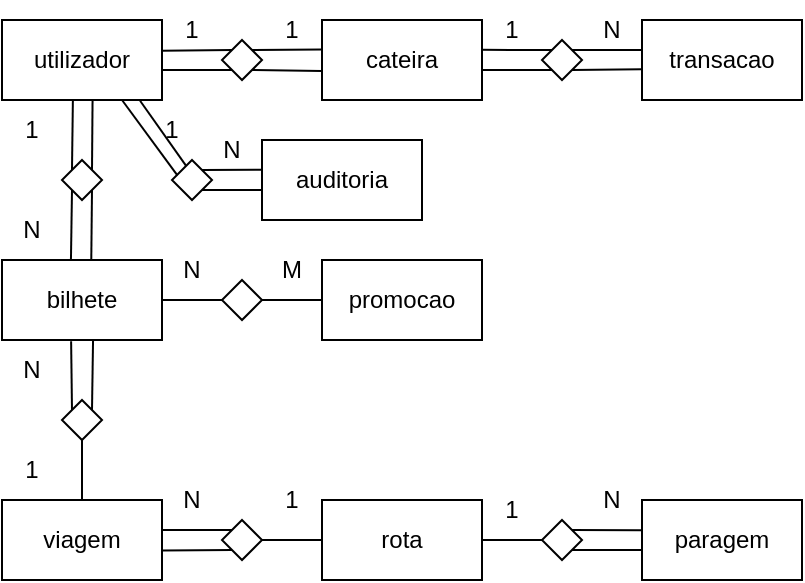 <mxfile version="26.2.13">
  <diagram name="Page-1" id="t8PvOND944dqul4i6CPB">
    <mxGraphModel dx="823" dy="433" grid="1" gridSize="10" guides="1" tooltips="1" connect="1" arrows="1" fold="1" page="1" pageScale="1" pageWidth="850" pageHeight="1100" math="0" shadow="0">
      <root>
        <mxCell id="0" />
        <mxCell id="1" parent="0" />
        <mxCell id="dL_HrJLzAOHMBgIEjAsB-1" value="utilizador" style="rounded=0;whiteSpace=wrap;html=1;" vertex="1" parent="1">
          <mxGeometry x="120" y="120" width="80" height="40" as="geometry" />
        </mxCell>
        <mxCell id="dL_HrJLzAOHMBgIEjAsB-3" value="auditoria" style="rounded=0;whiteSpace=wrap;html=1;" vertex="1" parent="1">
          <mxGeometry x="250" y="180" width="80" height="40" as="geometry" />
        </mxCell>
        <mxCell id="dL_HrJLzAOHMBgIEjAsB-4" value="bilhete" style="rounded=0;whiteSpace=wrap;html=1;" vertex="1" parent="1">
          <mxGeometry x="120" y="240" width="80" height="40" as="geometry" />
        </mxCell>
        <mxCell id="dL_HrJLzAOHMBgIEjAsB-5" value="viagem" style="rounded=0;whiteSpace=wrap;html=1;" vertex="1" parent="1">
          <mxGeometry x="120" y="360" width="80" height="40" as="geometry" />
        </mxCell>
        <mxCell id="dL_HrJLzAOHMBgIEjAsB-6" value="rota" style="rounded=0;whiteSpace=wrap;html=1;" vertex="1" parent="1">
          <mxGeometry x="280" y="360" width="80" height="40" as="geometry" />
        </mxCell>
        <mxCell id="dL_HrJLzAOHMBgIEjAsB-7" value="paragem" style="rounded=0;whiteSpace=wrap;html=1;" vertex="1" parent="1">
          <mxGeometry x="440" y="360" width="80" height="40" as="geometry" />
        </mxCell>
        <mxCell id="dL_HrJLzAOHMBgIEjAsB-8" value="promocao" style="rounded=0;whiteSpace=wrap;html=1;" vertex="1" parent="1">
          <mxGeometry x="280" y="240" width="80" height="40" as="geometry" />
        </mxCell>
        <mxCell id="dL_HrJLzAOHMBgIEjAsB-9" value="cateira" style="rounded=0;whiteSpace=wrap;html=1;" vertex="1" parent="1">
          <mxGeometry x="280" y="120" width="80" height="40" as="geometry" />
        </mxCell>
        <mxCell id="dL_HrJLzAOHMBgIEjAsB-10" value="" style="rhombus;whiteSpace=wrap;html=1;" vertex="1" parent="1">
          <mxGeometry x="230" y="130" width="20" height="20" as="geometry" />
        </mxCell>
        <mxCell id="dL_HrJLzAOHMBgIEjAsB-12" value="" style="rhombus;whiteSpace=wrap;html=1;" vertex="1" parent="1">
          <mxGeometry x="230" y="370" width="20" height="20" as="geometry" />
        </mxCell>
        <mxCell id="dL_HrJLzAOHMBgIEjAsB-13" value="" style="rhombus;whiteSpace=wrap;html=1;" vertex="1" parent="1">
          <mxGeometry x="150" y="310" width="20" height="20" as="geometry" />
        </mxCell>
        <mxCell id="dL_HrJLzAOHMBgIEjAsB-14" value="" style="rhombus;whiteSpace=wrap;html=1;" vertex="1" parent="1">
          <mxGeometry x="150" y="190" width="20" height="20" as="geometry" />
        </mxCell>
        <mxCell id="dL_HrJLzAOHMBgIEjAsB-15" value="" style="rhombus;whiteSpace=wrap;html=1;" vertex="1" parent="1">
          <mxGeometry x="230" y="250" width="20" height="20" as="geometry" />
        </mxCell>
        <mxCell id="dL_HrJLzAOHMBgIEjAsB-16" value="" style="endArrow=none;html=1;rounded=0;entryX=0;entryY=1;entryDx=0;entryDy=0;" edge="1" parent="1" target="dL_HrJLzAOHMBgIEjAsB-10">
          <mxGeometry width="50" height="50" relative="1" as="geometry">
            <mxPoint x="200" y="145" as="sourcePoint" />
            <mxPoint x="230" y="160" as="targetPoint" />
          </mxGeometry>
        </mxCell>
        <mxCell id="dL_HrJLzAOHMBgIEjAsB-17" value="" style="endArrow=none;html=1;rounded=0;entryX=0;entryY=0;entryDx=0;entryDy=0;exitX=0.995;exitY=0.383;exitDx=0;exitDy=0;exitPerimeter=0;" edge="1" parent="1" source="dL_HrJLzAOHMBgIEjAsB-1" target="dL_HrJLzAOHMBgIEjAsB-10">
          <mxGeometry width="50" height="50" relative="1" as="geometry">
            <mxPoint x="213" y="120" as="sourcePoint" />
            <mxPoint x="270" y="119" as="targetPoint" />
          </mxGeometry>
        </mxCell>
        <mxCell id="dL_HrJLzAOHMBgIEjAsB-18" value="" style="endArrow=none;html=1;rounded=0;entryX=-0.002;entryY=0.636;entryDx=0;entryDy=0;exitX=1;exitY=1;exitDx=0;exitDy=0;entryPerimeter=0;" edge="1" parent="1" source="dL_HrJLzAOHMBgIEjAsB-10" target="dL_HrJLzAOHMBgIEjAsB-9">
          <mxGeometry width="50" height="50" relative="1" as="geometry">
            <mxPoint x="265" y="170" as="sourcePoint" />
            <mxPoint x="320" y="170" as="targetPoint" />
          </mxGeometry>
        </mxCell>
        <mxCell id="dL_HrJLzAOHMBgIEjAsB-19" value="" style="endArrow=none;html=1;rounded=0;entryX=-0.002;entryY=0.369;entryDx=0;entryDy=0;exitX=1;exitY=0;exitDx=0;exitDy=0;entryPerimeter=0;" edge="1" parent="1" source="dL_HrJLzAOHMBgIEjAsB-10" target="dL_HrJLzAOHMBgIEjAsB-9">
          <mxGeometry width="50" height="50" relative="1" as="geometry">
            <mxPoint x="265" y="130" as="sourcePoint" />
            <mxPoint x="320" y="130" as="targetPoint" />
          </mxGeometry>
        </mxCell>
        <mxCell id="dL_HrJLzAOHMBgIEjAsB-20" value="1" style="text;html=1;align=center;verticalAlign=middle;whiteSpace=wrap;rounded=0;" vertex="1" parent="1">
          <mxGeometry x="200" y="110" width="30" height="30" as="geometry" />
        </mxCell>
        <mxCell id="dL_HrJLzAOHMBgIEjAsB-22" value="1" style="text;html=1;align=center;verticalAlign=middle;whiteSpace=wrap;rounded=0;" vertex="1" parent="1">
          <mxGeometry x="250" y="110" width="30" height="30" as="geometry" />
        </mxCell>
        <mxCell id="dL_HrJLzAOHMBgIEjAsB-24" value="" style="endArrow=none;html=1;rounded=0;entryX=0.566;entryY=0.999;entryDx=0;entryDy=0;exitX=1;exitY=0;exitDx=0;exitDy=0;entryPerimeter=0;" edge="1" parent="1" source="dL_HrJLzAOHMBgIEjAsB-14" target="dL_HrJLzAOHMBgIEjAsB-1">
          <mxGeometry width="50" height="50" relative="1" as="geometry">
            <mxPoint x="180" y="190" as="sourcePoint" />
            <mxPoint x="215" y="190" as="targetPoint" />
          </mxGeometry>
        </mxCell>
        <mxCell id="dL_HrJLzAOHMBgIEjAsB-25" value="" style="endArrow=none;html=1;rounded=0;exitX=0;exitY=0;exitDx=0;exitDy=0;entryX=0.443;entryY=0.995;entryDx=0;entryDy=0;entryPerimeter=0;" edge="1" parent="1" source="dL_HrJLzAOHMBgIEjAsB-14" target="dL_HrJLzAOHMBgIEjAsB-1">
          <mxGeometry width="50" height="50" relative="1" as="geometry">
            <mxPoint x="140" y="200" as="sourcePoint" />
            <mxPoint x="155" y="180" as="targetPoint" />
          </mxGeometry>
        </mxCell>
        <mxCell id="dL_HrJLzAOHMBgIEjAsB-26" value="" style="endArrow=none;html=1;rounded=0;entryX=1;entryY=1;entryDx=0;entryDy=0;exitX=0.558;exitY=-0.009;exitDx=0;exitDy=0;exitPerimeter=0;" edge="1" parent="1" source="dL_HrJLzAOHMBgIEjAsB-4" target="dL_HrJLzAOHMBgIEjAsB-14">
          <mxGeometry width="50" height="50" relative="1" as="geometry">
            <mxPoint x="190" y="235" as="sourcePoint" />
            <mxPoint x="190" y="200" as="targetPoint" />
          </mxGeometry>
        </mxCell>
        <mxCell id="dL_HrJLzAOHMBgIEjAsB-27" value="" style="endArrow=none;html=1;rounded=0;entryX=0;entryY=1;entryDx=0;entryDy=0;exitX=0.431;exitY=-0.009;exitDx=0;exitDy=0;exitPerimeter=0;" edge="1" parent="1" source="dL_HrJLzAOHMBgIEjAsB-4" target="dL_HrJLzAOHMBgIEjAsB-14">
          <mxGeometry width="50" height="50" relative="1" as="geometry">
            <mxPoint x="140" y="237.5" as="sourcePoint" />
            <mxPoint x="140" y="202.5" as="targetPoint" />
          </mxGeometry>
        </mxCell>
        <mxCell id="dL_HrJLzAOHMBgIEjAsB-28" value="1" style="text;html=1;align=center;verticalAlign=middle;whiteSpace=wrap;rounded=0;" vertex="1" parent="1">
          <mxGeometry x="120" y="160" width="30" height="30" as="geometry" />
        </mxCell>
        <mxCell id="dL_HrJLzAOHMBgIEjAsB-29" value="N" style="text;html=1;align=center;verticalAlign=middle;whiteSpace=wrap;rounded=0;" vertex="1" parent="1">
          <mxGeometry x="120" y="210" width="30" height="30" as="geometry" />
        </mxCell>
        <mxCell id="dL_HrJLzAOHMBgIEjAsB-30" value="" style="endArrow=none;html=1;rounded=0;entryX=0;entryY=0;entryDx=0;entryDy=0;exitX=0.432;exitY=1.015;exitDx=0;exitDy=0;exitPerimeter=0;" edge="1" parent="1" source="dL_HrJLzAOHMBgIEjAsB-4" target="dL_HrJLzAOHMBgIEjAsB-13">
          <mxGeometry width="50" height="50" relative="1" as="geometry">
            <mxPoint x="80" y="350" as="sourcePoint" />
            <mxPoint x="130" y="300" as="targetPoint" />
          </mxGeometry>
        </mxCell>
        <mxCell id="dL_HrJLzAOHMBgIEjAsB-31" value="" style="endArrow=none;html=1;rounded=0;entryX=1;entryY=0;entryDx=0;entryDy=0;exitX=0.569;exitY=1.005;exitDx=0;exitDy=0;exitPerimeter=0;" edge="1" parent="1" source="dL_HrJLzAOHMBgIEjAsB-4" target="dL_HrJLzAOHMBgIEjAsB-13">
          <mxGeometry width="50" height="50" relative="1" as="geometry">
            <mxPoint x="190" y="286" as="sourcePoint" />
            <mxPoint x="190" y="320" as="targetPoint" />
          </mxGeometry>
        </mxCell>
        <mxCell id="dL_HrJLzAOHMBgIEjAsB-33" value="" style="endArrow=none;html=1;rounded=0;entryX=0.5;entryY=0;entryDx=0;entryDy=0;exitX=0.5;exitY=1;exitDx=0;exitDy=0;" edge="1" parent="1" source="dL_HrJLzAOHMBgIEjAsB-13" target="dL_HrJLzAOHMBgIEjAsB-5">
          <mxGeometry width="50" height="50" relative="1" as="geometry">
            <mxPoint x="134.88" y="320" as="sourcePoint" />
            <mxPoint x="134.88" y="356" as="targetPoint" />
          </mxGeometry>
        </mxCell>
        <mxCell id="dL_HrJLzAOHMBgIEjAsB-34" value="N" style="text;html=1;align=center;verticalAlign=middle;whiteSpace=wrap;rounded=0;" vertex="1" parent="1">
          <mxGeometry x="120" y="280" width="30" height="30" as="geometry" />
        </mxCell>
        <mxCell id="dL_HrJLzAOHMBgIEjAsB-35" value="1" style="text;html=1;align=center;verticalAlign=middle;whiteSpace=wrap;rounded=0;" vertex="1" parent="1">
          <mxGeometry x="120" y="330" width="30" height="30" as="geometry" />
        </mxCell>
        <mxCell id="dL_HrJLzAOHMBgIEjAsB-36" value="" style="endArrow=none;html=1;rounded=0;entryX=0;entryY=0.5;entryDx=0;entryDy=0;exitX=1;exitY=0.5;exitDx=0;exitDy=0;" edge="1" parent="1" source="dL_HrJLzAOHMBgIEjAsB-4" target="dL_HrJLzAOHMBgIEjAsB-15">
          <mxGeometry width="50" height="50" relative="1" as="geometry">
            <mxPoint x="190" y="340" as="sourcePoint" />
            <mxPoint x="240" y="290" as="targetPoint" />
          </mxGeometry>
        </mxCell>
        <mxCell id="dL_HrJLzAOHMBgIEjAsB-37" value="" style="endArrow=none;html=1;rounded=0;entryX=0;entryY=0.5;entryDx=0;entryDy=0;exitX=1;exitY=0.5;exitDx=0;exitDy=0;" edge="1" parent="1" source="dL_HrJLzAOHMBgIEjAsB-15" target="dL_HrJLzAOHMBgIEjAsB-8">
          <mxGeometry width="50" height="50" relative="1" as="geometry">
            <mxPoint x="210" y="270" as="sourcePoint" />
            <mxPoint x="240" y="270" as="targetPoint" />
          </mxGeometry>
        </mxCell>
        <mxCell id="dL_HrJLzAOHMBgIEjAsB-38" value="N" style="text;html=1;align=center;verticalAlign=middle;whiteSpace=wrap;rounded=0;" vertex="1" parent="1">
          <mxGeometry x="200" y="230" width="30" height="30" as="geometry" />
        </mxCell>
        <mxCell id="dL_HrJLzAOHMBgIEjAsB-39" value="M" style="text;html=1;align=center;verticalAlign=middle;whiteSpace=wrap;rounded=0;" vertex="1" parent="1">
          <mxGeometry x="250" y="230" width="30" height="30" as="geometry" />
        </mxCell>
        <mxCell id="dL_HrJLzAOHMBgIEjAsB-40" value="" style="rhombus;whiteSpace=wrap;html=1;" vertex="1" parent="1">
          <mxGeometry x="390" y="370" width="20" height="20" as="geometry" />
        </mxCell>
        <mxCell id="dL_HrJLzAOHMBgIEjAsB-41" value="" style="rhombus;whiteSpace=wrap;html=1;" vertex="1" parent="1">
          <mxGeometry x="205" y="190" width="20" height="20" as="geometry" />
        </mxCell>
        <mxCell id="dL_HrJLzAOHMBgIEjAsB-42" value="" style="rhombus;whiteSpace=wrap;html=1;" vertex="1" parent="1">
          <mxGeometry x="390" y="130" width="20" height="20" as="geometry" />
        </mxCell>
        <mxCell id="dL_HrJLzAOHMBgIEjAsB-45" value="" style="endArrow=none;html=1;rounded=0;entryX=0;entryY=1;entryDx=0;entryDy=0;exitX=1.001;exitY=0.632;exitDx=0;exitDy=0;exitPerimeter=0;" edge="1" parent="1" source="dL_HrJLzAOHMBgIEjAsB-5" target="dL_HrJLzAOHMBgIEjAsB-12">
          <mxGeometry width="50" height="50" relative="1" as="geometry">
            <mxPoint x="160" y="460" as="sourcePoint" />
            <mxPoint x="210" y="410" as="targetPoint" />
          </mxGeometry>
        </mxCell>
        <mxCell id="dL_HrJLzAOHMBgIEjAsB-46" value="" style="endArrow=none;html=1;rounded=0;entryX=0;entryY=0;entryDx=0;entryDy=0;exitX=0.999;exitY=0.376;exitDx=0;exitDy=0;exitPerimeter=0;" edge="1" parent="1" source="dL_HrJLzAOHMBgIEjAsB-5" target="dL_HrJLzAOHMBgIEjAsB-12">
          <mxGeometry width="50" height="50" relative="1" as="geometry">
            <mxPoint x="200" y="370" as="sourcePoint" />
            <mxPoint x="235" y="369" as="targetPoint" />
          </mxGeometry>
        </mxCell>
        <mxCell id="dL_HrJLzAOHMBgIEjAsB-47" value="" style="endArrow=none;html=1;rounded=0;entryX=0;entryY=0.5;entryDx=0;entryDy=0;exitX=1;exitY=0.5;exitDx=0;exitDy=0;" edge="1" parent="1" source="dL_HrJLzAOHMBgIEjAsB-12" target="dL_HrJLzAOHMBgIEjAsB-6">
          <mxGeometry width="50" height="50" relative="1" as="geometry">
            <mxPoint x="210" y="395" as="sourcePoint" />
            <mxPoint x="245" y="395" as="targetPoint" />
          </mxGeometry>
        </mxCell>
        <mxCell id="dL_HrJLzAOHMBgIEjAsB-48" value="" style="endArrow=none;html=1;rounded=0;exitX=1;exitY=0.5;exitDx=0;exitDy=0;entryX=0;entryY=0.5;entryDx=0;entryDy=0;" edge="1" parent="1" source="dL_HrJLzAOHMBgIEjAsB-6" target="dL_HrJLzAOHMBgIEjAsB-40">
          <mxGeometry width="50" height="50" relative="1" as="geometry">
            <mxPoint x="340" y="460" as="sourcePoint" />
            <mxPoint x="380" y="400" as="targetPoint" />
          </mxGeometry>
        </mxCell>
        <mxCell id="dL_HrJLzAOHMBgIEjAsB-49" value="1" style="text;html=1;align=center;verticalAlign=middle;whiteSpace=wrap;rounded=0;" vertex="1" parent="1">
          <mxGeometry x="360" y="350" width="30" height="30" as="geometry" />
        </mxCell>
        <mxCell id="dL_HrJLzAOHMBgIEjAsB-50" value="N" style="text;html=1;align=center;verticalAlign=middle;whiteSpace=wrap;rounded=0;" vertex="1" parent="1">
          <mxGeometry x="410" y="345" width="30" height="30" as="geometry" />
        </mxCell>
        <mxCell id="dL_HrJLzAOHMBgIEjAsB-51" value="" style="endArrow=none;html=1;rounded=0;exitX=1;exitY=0;exitDx=0;exitDy=0;entryX=0;entryY=0.379;entryDx=0;entryDy=0;entryPerimeter=0;" edge="1" parent="1" source="dL_HrJLzAOHMBgIEjAsB-40" target="dL_HrJLzAOHMBgIEjAsB-7">
          <mxGeometry width="50" height="50" relative="1" as="geometry">
            <mxPoint x="370" y="390" as="sourcePoint" />
            <mxPoint x="400" y="390" as="targetPoint" />
          </mxGeometry>
        </mxCell>
        <mxCell id="dL_HrJLzAOHMBgIEjAsB-52" value="" style="endArrow=none;html=1;rounded=0;exitX=1;exitY=1;exitDx=0;exitDy=0;" edge="1" parent="1" source="dL_HrJLzAOHMBgIEjAsB-40">
          <mxGeometry width="50" height="50" relative="1" as="geometry">
            <mxPoint x="415" y="385" as="sourcePoint" />
            <mxPoint x="440" y="385" as="targetPoint" />
          </mxGeometry>
        </mxCell>
        <mxCell id="dL_HrJLzAOHMBgIEjAsB-58" value="" style="endArrow=none;html=1;rounded=0;exitX=0.135;exitY=0.383;exitDx=0;exitDy=0;exitPerimeter=0;" edge="1" parent="1" source="dL_HrJLzAOHMBgIEjAsB-41">
          <mxGeometry width="50" height="50" relative="1" as="geometry">
            <mxPoint x="180" y="190" as="sourcePoint" />
            <mxPoint x="180" y="160" as="targetPoint" />
          </mxGeometry>
        </mxCell>
        <mxCell id="dL_HrJLzAOHMBgIEjAsB-59" value="" style="endArrow=none;html=1;rounded=0;exitX=0.349;exitY=0.142;exitDx=0;exitDy=0;exitPerimeter=0;entryX=0.863;entryY=1.009;entryDx=0;entryDy=0;entryPerimeter=0;" edge="1" parent="1" source="dL_HrJLzAOHMBgIEjAsB-41" target="dL_HrJLzAOHMBgIEjAsB-1">
          <mxGeometry width="50" height="50" relative="1" as="geometry">
            <mxPoint x="218" y="208" as="sourcePoint" />
            <mxPoint x="190" y="170" as="targetPoint" />
          </mxGeometry>
        </mxCell>
        <mxCell id="dL_HrJLzAOHMBgIEjAsB-60" value="" style="endArrow=none;html=1;rounded=0;exitX=0.003;exitY=0.371;exitDx=0;exitDy=0;entryX=1;entryY=0;entryDx=0;entryDy=0;exitPerimeter=0;" edge="1" parent="1" source="dL_HrJLzAOHMBgIEjAsB-3" target="dL_HrJLzAOHMBgIEjAsB-41">
          <mxGeometry width="50" height="50" relative="1" as="geometry">
            <mxPoint x="230" y="191.5" as="sourcePoint" />
            <mxPoint x="207" y="158.5" as="targetPoint" />
          </mxGeometry>
        </mxCell>
        <mxCell id="dL_HrJLzAOHMBgIEjAsB-61" value="" style="endArrow=none;html=1;rounded=0;exitX=0.001;exitY=0.624;exitDx=0;exitDy=0;entryX=1;entryY=1;entryDx=0;entryDy=0;exitPerimeter=0;" edge="1" parent="1" source="dL_HrJLzAOHMBgIEjAsB-3" target="dL_HrJLzAOHMBgIEjAsB-41">
          <mxGeometry width="50" height="50" relative="1" as="geometry">
            <mxPoint x="260" y="205" as="sourcePoint" />
            <mxPoint x="230" y="205" as="targetPoint" />
          </mxGeometry>
        </mxCell>
        <mxCell id="dL_HrJLzAOHMBgIEjAsB-62" value="1" style="text;html=1;align=center;verticalAlign=middle;whiteSpace=wrap;rounded=0;" vertex="1" parent="1">
          <mxGeometry x="190" y="160" width="30" height="30" as="geometry" />
        </mxCell>
        <mxCell id="dL_HrJLzAOHMBgIEjAsB-63" value="N" style="text;html=1;align=center;verticalAlign=middle;whiteSpace=wrap;rounded=0;" vertex="1" parent="1">
          <mxGeometry x="220" y="170" width="30" height="30" as="geometry" />
        </mxCell>
        <mxCell id="dL_HrJLzAOHMBgIEjAsB-64" value="transacao" style="rounded=0;whiteSpace=wrap;html=1;" vertex="1" parent="1">
          <mxGeometry x="440" y="120" width="80" height="40" as="geometry" />
        </mxCell>
        <mxCell id="dL_HrJLzAOHMBgIEjAsB-66" value="" style="endArrow=none;html=1;rounded=0;entryX=0;entryY=1;entryDx=0;entryDy=0;" edge="1" parent="1" target="dL_HrJLzAOHMBgIEjAsB-42">
          <mxGeometry width="50" height="50" relative="1" as="geometry">
            <mxPoint x="360" y="145" as="sourcePoint" />
            <mxPoint x="420" y="170" as="targetPoint" />
          </mxGeometry>
        </mxCell>
        <mxCell id="dL_HrJLzAOHMBgIEjAsB-67" value="" style="endArrow=none;html=1;rounded=0;entryX=0;entryY=0;entryDx=0;entryDy=0;exitX=0.995;exitY=0.373;exitDx=0;exitDy=0;exitPerimeter=0;" edge="1" parent="1" source="dL_HrJLzAOHMBgIEjAsB-9" target="dL_HrJLzAOHMBgIEjAsB-42">
          <mxGeometry width="50" height="50" relative="1" as="geometry">
            <mxPoint x="370" y="124.94" as="sourcePoint" />
            <mxPoint x="405" y="124.94" as="targetPoint" />
          </mxGeometry>
        </mxCell>
        <mxCell id="dL_HrJLzAOHMBgIEjAsB-68" value="" style="endArrow=none;html=1;rounded=0;entryX=0;entryY=0.616;entryDx=0;entryDy=0;fontStyle=1;entryPerimeter=0;exitX=1;exitY=1;exitDx=0;exitDy=0;" edge="1" parent="1" source="dL_HrJLzAOHMBgIEjAsB-42" target="dL_HrJLzAOHMBgIEjAsB-64">
          <mxGeometry width="50" height="50" relative="1" as="geometry">
            <mxPoint x="382.5" y="159.74" as="sourcePoint" />
            <mxPoint x="417.5" y="159.74" as="targetPoint" />
          </mxGeometry>
        </mxCell>
        <mxCell id="dL_HrJLzAOHMBgIEjAsB-69" value="" style="endArrow=none;html=1;rounded=0;entryX=0.005;entryY=0.374;entryDx=0;entryDy=0;fontStyle=1;entryPerimeter=0;exitX=1;exitY=0;exitDx=0;exitDy=0;" edge="1" parent="1" source="dL_HrJLzAOHMBgIEjAsB-42" target="dL_HrJLzAOHMBgIEjAsB-64">
          <mxGeometry width="50" height="50" relative="1" as="geometry">
            <mxPoint x="390" y="159.85" as="sourcePoint" />
            <mxPoint x="425" y="159.85" as="targetPoint" />
          </mxGeometry>
        </mxCell>
        <mxCell id="dL_HrJLzAOHMBgIEjAsB-70" value="1" style="text;html=1;align=center;verticalAlign=middle;whiteSpace=wrap;rounded=0;" vertex="1" parent="1">
          <mxGeometry x="360" y="110" width="30" height="30" as="geometry" />
        </mxCell>
        <mxCell id="dL_HrJLzAOHMBgIEjAsB-71" value="N" style="text;html=1;align=center;verticalAlign=middle;whiteSpace=wrap;rounded=0;" vertex="1" parent="1">
          <mxGeometry x="410" y="110" width="30" height="30" as="geometry" />
        </mxCell>
        <mxCell id="dL_HrJLzAOHMBgIEjAsB-72" value="N" style="text;html=1;align=center;verticalAlign=middle;whiteSpace=wrap;rounded=0;" vertex="1" parent="1">
          <mxGeometry x="200" y="345" width="30" height="30" as="geometry" />
        </mxCell>
        <mxCell id="dL_HrJLzAOHMBgIEjAsB-73" value="1" style="text;html=1;align=center;verticalAlign=middle;whiteSpace=wrap;rounded=0;" vertex="1" parent="1">
          <mxGeometry x="250" y="345" width="30" height="30" as="geometry" />
        </mxCell>
      </root>
    </mxGraphModel>
  </diagram>
</mxfile>
